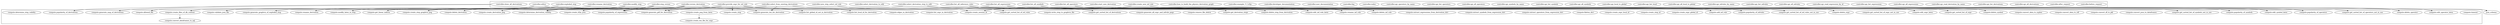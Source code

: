 digraph {
    subgraph cluster_controller{
        "controller.before_request";
        "controller.after_request";
        "controller.api_all_derivations";
        "controller.api_list_derivations";
        "controller.api_read_derivation_by_name";
        "controller.api_all_expressions";
        "controller.api_list_expressions";
        "controller.api_read_expression_by_id";
        "controller.api_all_infrules";
        "controller.api_list_infrules";
        "controller.api_infrules_by_name";
        "controller.api_all_local_to_global";
        "controller.api_list_local";
        "controller.api_local_to_global";
        "controller.api_all_symbols";
        "controller.api_list_symbols";
        "controller.api_symbols_by_name";
        "controller.api_all_operators";
        "controller.api_list_operators";
        "controller.api_operators_by_name";
        "controller.index";
        "controller.faq";
        "controller.user_documentation";
        "controller.developer_documentation";
        "controller.example_T_f_d3js";
        "controller.how_to_build_the_physics_derivation_graph";
        "controller.editor";
        "controller.start_new_derivation";
        "controller.show_all_derivations";
        "controller.list_all_operators";
        "controller.list_all_symbols";
        "controller.list_all_expressions";
        "controller.list_all_inference_rules";
        "controller.select_derivation_to_edit";
        "controller.select_derivation_step_to_edit";
        "controller.select_from_existing_derivations";
        "controller.new_step_select_inf_rule";
        "controller.provide_expr_for_inf_rule";
        "controller.step_review";
        "controller.rename_derivation";
        "controller.review_derivation";
        "controller.modify_step";
        "controller.exploded_step";
        "controller.create_new_inf_rule";
    }
    subgraph cluster_compute{
        "compute.timeout";
        "compute.allowed_file";
        "compute.validate_json_file";
        "compute.create_session_id";
        "compute.get_linear_indices";
        "compute.list_local_id_for_derivation";
        "compute.list_global_id_not_in_derivation";
        "compute.create_files_of_db_content";
        "compute.convert_json_to_dataframes";
        "compute.convert_df_to_pkl";
        "compute.convert_dataframes_to_sql";
        "compute.convert_data_to_rdf";
        "compute.convert_data_to_cypher";
        "compute.get_sorted_list_of_symbols_not_in_use";
        "compute.get_sorted_list_of_operators_not_in_use";
        "compute.get_sorted_list_of_expr";
        "compute.get_sorted_list_of_expr_not_in_use";
        "compute.get_sorted_list_of_inf_rules_not_in_use";
        "compute.get_sorted_list_of_inf_rules";
        "compute.get_sorted_list_of_derivations";
        "compute.get_derivation_steps";
        "compute.create_expr_global_id";
        "compute.create_step_id";
        "compute.create_expr_local_id";
        "compute.flatten_dict";
        "compute.extract_operators_from_expression_dict";
        "compute.extract_symbols_from_expression_dict";
        "compute.extract_expressions_from_derivation_dict";
        "compute.popularity_of_derivations";
        "compute.popularity_of_operators";
        "compute.popularity_of_symbols";
        "compute.popularity_of_expressions";
        "compute.popularity_of_infrules";
        "compute.remove_file_debris";
        "compute.generate_all_expr_and_infrule_pngs";
        "compute.create_tex_file_for_expr";
        "compute.generate_map_of_derivations";
        "compute.write_step_to_graphviz_file";
        "compute.generate_tex_for_derivation";
        "compute.generate_pdf_for_derivation";
        "compute.list_expr_in_derivation";
        "compute.edges_in_derivation";
        "compute.create_d3js_json";
        "compute.create_derivation_png";
        "compute.create_step_graphviz_png";
        "compute.generate_graphviz_of_exploded_step";
        "compute.create_png_from_latex";
        "compute.modify_latex_in_step";
        "compute.delete_step_from_derivation";
        "compute.delete_derivation";
        "compute.add_inf_rule";
        "compute.delete_inf_rule";
        "compute.rename_derivation";
        "compute.rename_inf_rule";
        "compute.edit_operator_latex";
        "compute.edit_symbol_latex";
        "compute.edit_inf_rule_latex";
        "compute.edit_expr_latex";
        "compute.delete_symbol";
        "compute.delete_operator";
        "compute.delete_expr";
        "compute.create_step";
        "compute.determine_derivation_validity";
        "compute.determine_step_validity";
    }
    "controller.create_new_inf_rule" -> "json_schema";
    "controller.editor" -> "compute.create_session_id";
    "controller.editor" -> "compute.create_files_of_db_content";
    "controller.editor" -> "compute.allowed_file";
    "controller.editor" -> "compute.validate_json_file";
    "controller.show_all_derivations" -> "compute.generate_map_of_derivations";
    "controller.show_all_derivations" -> "compute.popularity_of_derivations";
    "controller.list_all_operators" -> "compute.delete_operator";
    "controller.list_all_operators" -> "compute.edit_operator_latex";
    "controller.list_all_operators" -> "compute.popularity_of_operators";
    "controller.list_all_operators" -> "compute.get_sorted_list_of_operators_not_in_use";
    "controller.list_all_symbols" -> "compute.delete_symbol";
    "controller.list_all_symbols" -> "compute.edit_symbol_latex";
    "controller.list_all_symbols" -> "compute.popularity_of_symbols";
    "controller.list_all_symbols" -> "compute.get_sorted_list_of_symbols_not_in_use";
    "controller.list_all_expressions" -> "compute.popularity_of_expressions";
    "controller.list_all_expressions" -> "compute.edit_expr_latex";
    "controller.list_all_expressions" -> "compute.delete_expr";
    "controller.list_all_expressions" -> "compute.get_sorted_list_of_expr";
    "controller.list_all_expressions" -> "compute.get_sorted_list_of_inf_rules_not_in_use";
    "controller.list_all_inference_rules" -> "compute.popularity_of_infrules";
    "controller.list_all_inference_rules" -> "compute.add_inf_rule";
    "controller.list_all_inference_rules" -> "compute.delete_inf_rule";
    "controller.list_all_inference_rules" -> "compute.rename_inf_rule";
    "controller.list_all_inference_rules" -> "compute.edit_inf_rule_latex";
    "controller.list_all_inference_rules" -> "compute.get_sorted_list_of_inf_rules_not_in_use";
    "controller.select_derivation_step_to_edit" -> "compute.get_derivation_steps";
    "controller.select_derivation_step_to_edit" -> "compute.delete_step_from_derivation";
    "controller.select_derivation_step_to_edit" -> "compute.determine_derivation_validity";
    "controller.select_from_existing_derivations" -> "compute.get_sorted_list_of_derivations";
    "controller.select_from_existing_derivations" -> "compute.generate_pdf_for_derivation";
    "controller.select_from_existing_derivations" -> "compute.generate_tex_for_derivation";
    "controller.new_step_select_inf_rule" -> "compute.get_sorted_list_of_inf_rules";
    "controller.provide_expr_for_inf_rule" -> "compute.create_step";
    "controller.provide_expr_for_inf_rule" -> "compute.determine_derivation_validity";
    "controller.provide_expr_for_inf_rule" -> "compute.popularity_of_expressions";
    "controller.provide_expr_for_inf_rule" -> "compute.list_local_id_for_derivation";
    "controller.provide_expr_for_inf_rule" -> "compute.list_global_id_not_in_derivation";
    "controller.step_review" -> "compute.create_step_graphviz_png";
    "controller.step_review" -> "compute.determine_derivation_validity";
    "controller.step_review" -> "compute.popularity_of_expressions";
    "controller.rename_derivation" -> "compute.rename_derivation";
    "controller.review_derivation" -> "compute.generate_pdf_for_derivation";
    "controller.review_derivation" -> "compute.generate_tex_for_derivation";
    "controller.review_derivation" -> "compute.delete_derivation";
    "controller.review_derivation" -> "compute.create_derivation_png";
    "controller.review_derivation" -> "compute.create_d3js_json";
    "controller.review_derivation" -> "compute.determine_derivation_validity";
    "controller.review_derivation" -> "compute.popularity_of_expressions";
    "controller.modify_step" -> "compute.determine_derivation_validity";
    "controller.modify_step" -> "compute.create_step_graphviz_png";
    "controller.modify_step" -> "compute.modify_latex_in_step";
    "controller.modify_step" -> "compute.get_linear_indices";
    "controller.exploded_step" -> "compute.generate_graphviz_of_exploded_step";
    "controller.create_new_inf_rule" -> "compute.create_session_id";
    "compute.create_png_from_latex" -> "compute.create_tex_file_for_expr";
    "compute.create_files_of_db_content" -> "compute.convert_dataframes_to_sql";
}
